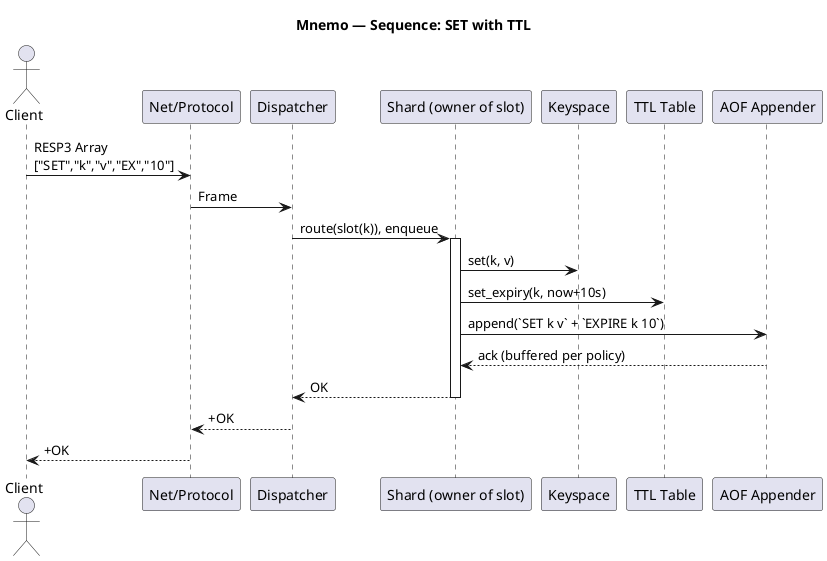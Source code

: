 @startuml
title Mnemo — Sequence: SET with TTL

actor Client
participant "Net/Protocol" as Net
participant "Dispatcher" as Disp
participant "Shard (owner of slot)" as Shard
participant "Keyspace" as KS
participant "TTL Table" as TTL
participant "AOF Appender" as AOF

Client -> Net : RESP3 Array\n["SET","k","v","EX","10"]
Net -> Disp : Frame
Disp -> Shard : route(slot(k)), enqueue
activate Shard
Shard -> KS : set(k, v)
Shard -> TTL : set_expiry(k, now+10s)
Shard -> AOF : append(`SET k v` + `EXPIRE k 10`)
AOF --> Shard : ack (buffered per policy)
Shard --> Disp : OK
deactivate Shard
Disp --> Net : +OK
Net --> Client : +OK

@enduml
